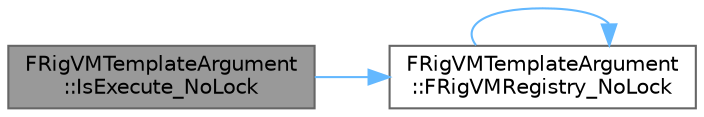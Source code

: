 digraph "FRigVMTemplateArgument::IsExecute_NoLock"
{
 // INTERACTIVE_SVG=YES
 // LATEX_PDF_SIZE
  bgcolor="transparent";
  edge [fontname=Helvetica,fontsize=10,labelfontname=Helvetica,labelfontsize=10];
  node [fontname=Helvetica,fontsize=10,shape=box,height=0.2,width=0.4];
  rankdir="LR";
  Node1 [id="Node000001",label="FRigVMTemplateArgument\l::IsExecute_NoLock",height=0.2,width=0.4,color="gray40", fillcolor="grey60", style="filled", fontcolor="black",tooltip=" "];
  Node1 -> Node2 [id="edge1_Node000001_Node000002",color="steelblue1",style="solid",tooltip=" "];
  Node2 [id="Node000002",label="FRigVMTemplateArgument\l::FRigVMRegistry_NoLock",height=0.2,width=0.4,color="grey40", fillcolor="white", style="filled",URL="$db/d3f/structFRigVMTemplateArgument.html#aeb859c38c962ee72cb9aab05c81abd3d",tooltip=" "];
  Node2 -> Node2 [id="edge2_Node000002_Node000002",color="steelblue1",style="solid",tooltip=" "];
}

